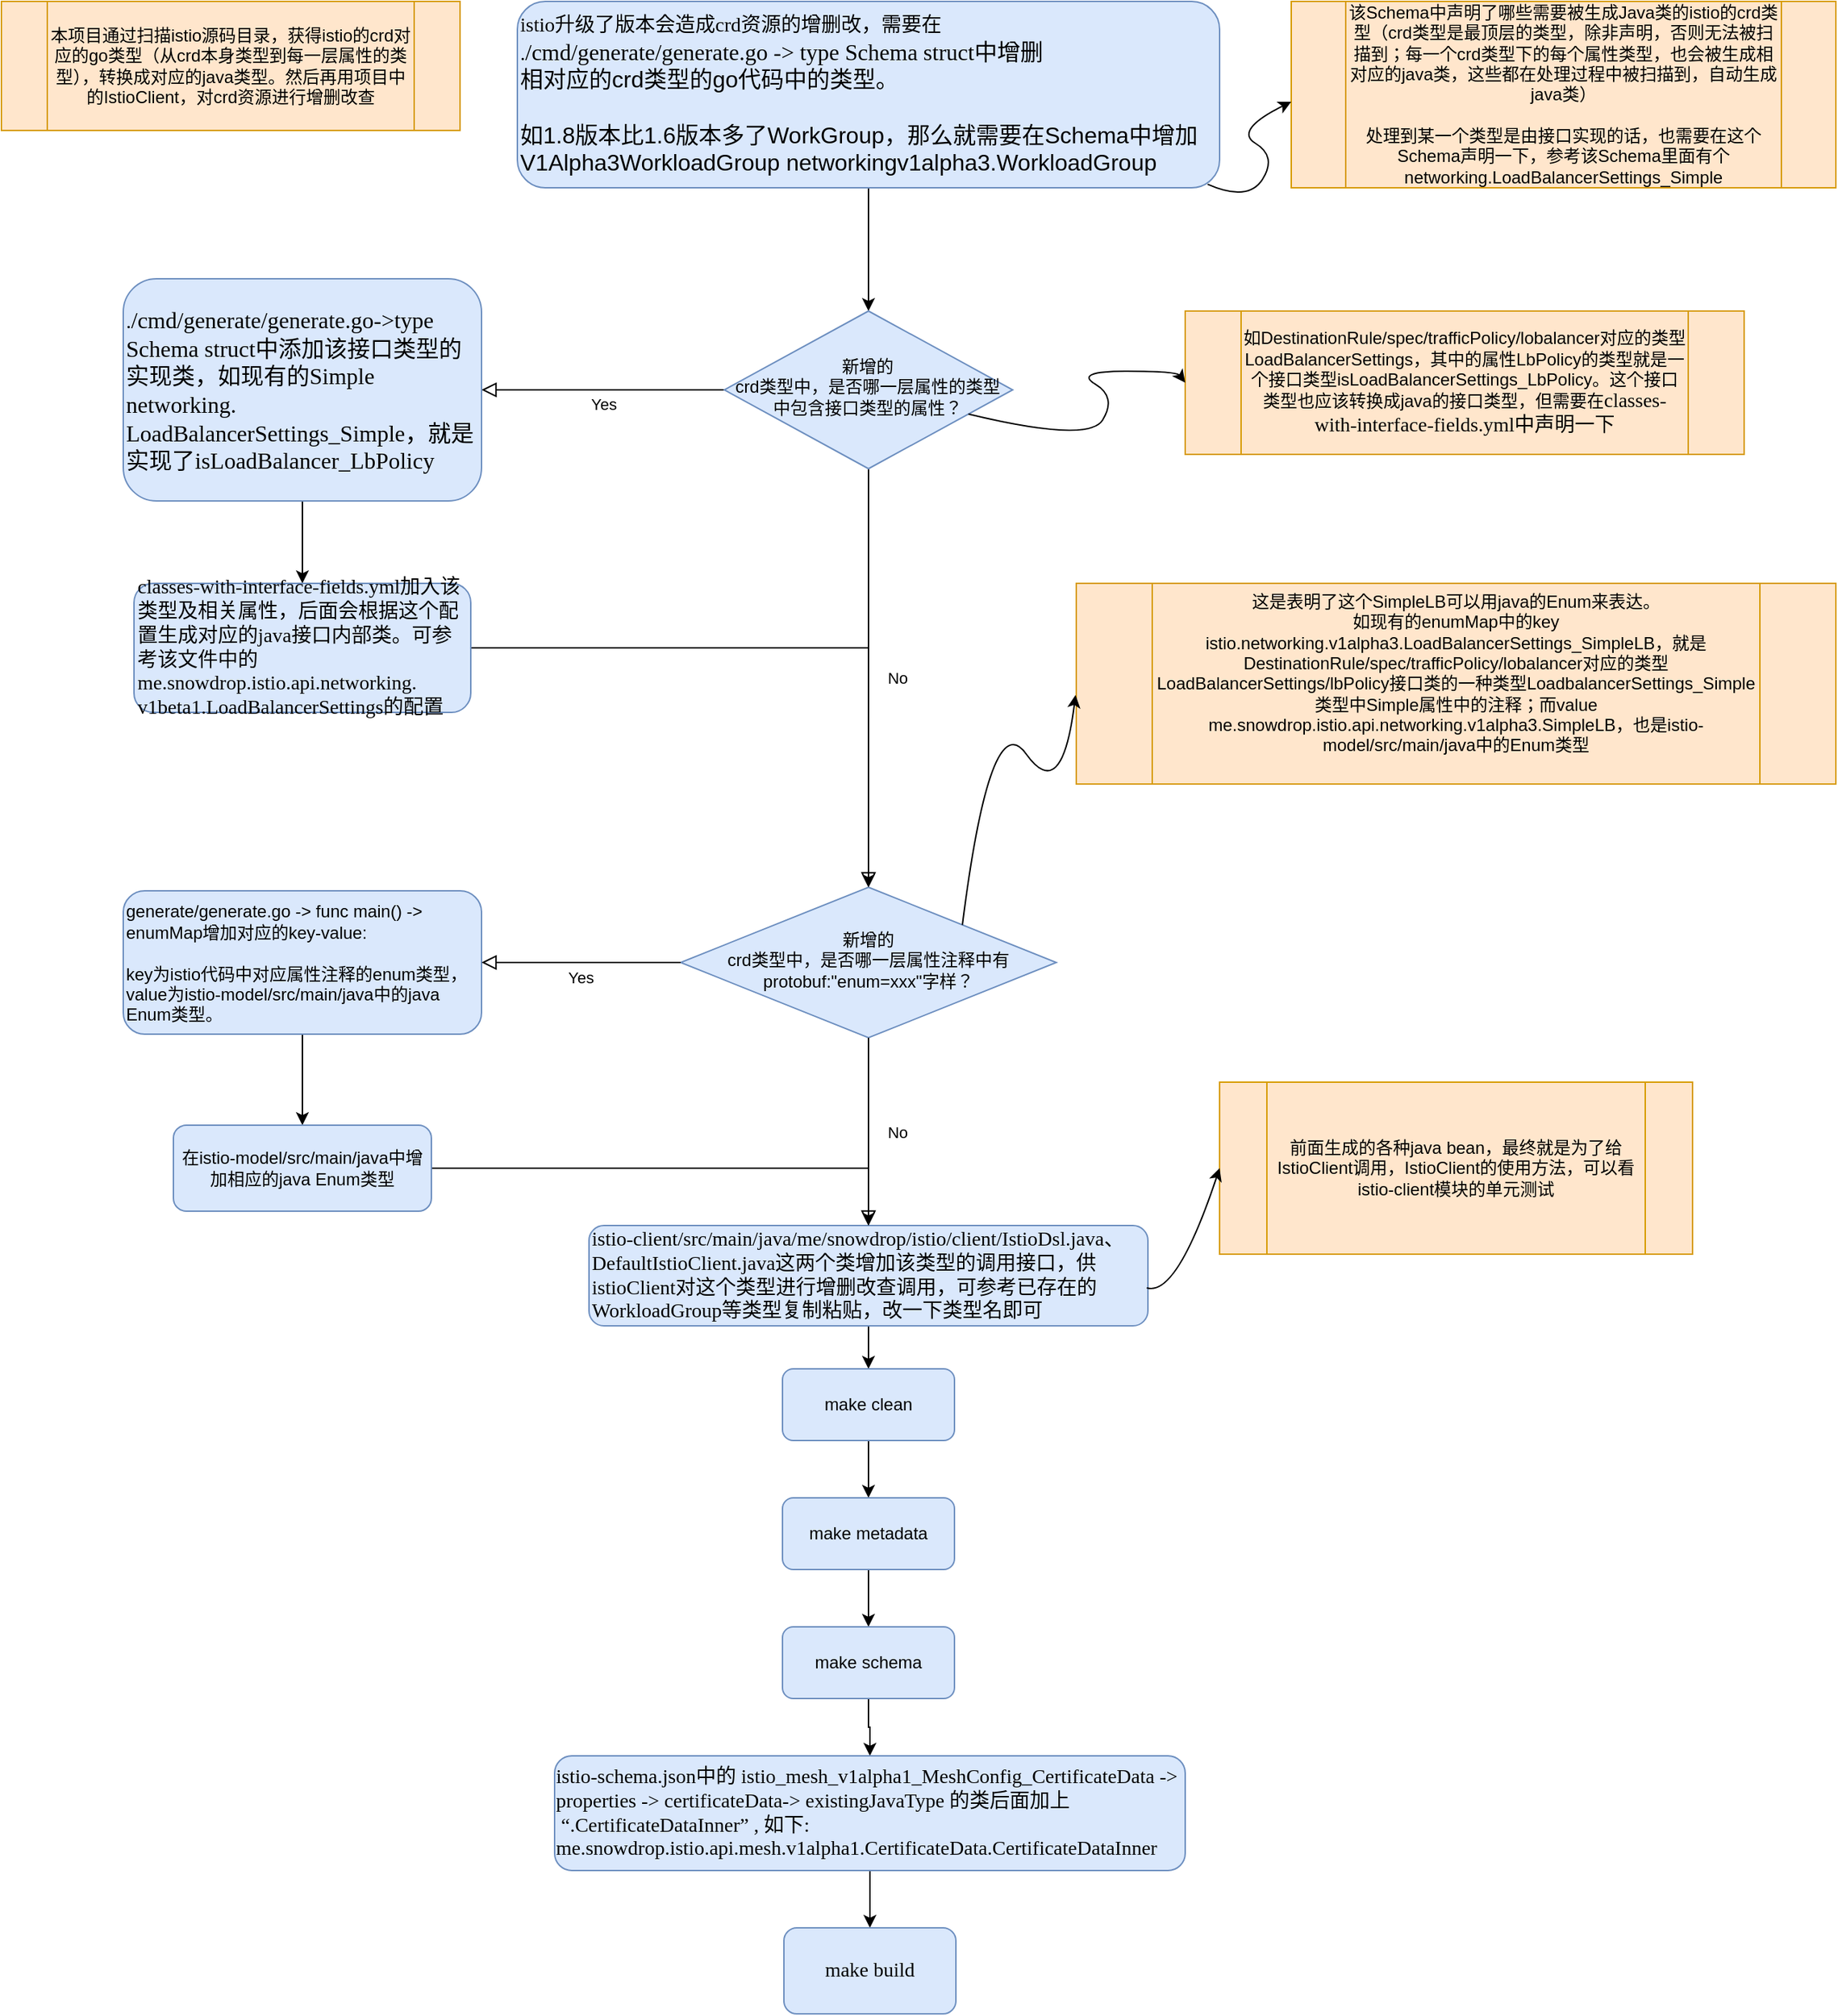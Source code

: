 <mxfile version="16.6.1" type="github">
  <diagram id="C5RBs43oDa-KdzZeNtuy" name="Page-1">
    <mxGraphModel dx="1340" dy="664" grid="1" gridSize="10" guides="1" tooltips="1" connect="1" arrows="1" fold="1" page="1" pageScale="1" pageWidth="827" pageHeight="1169" math="0" shadow="0">
      <root>
        <mxCell id="WIyWlLk6GJQsqaUBKTNV-0" />
        <mxCell id="WIyWlLk6GJQsqaUBKTNV-1" parent="WIyWlLk6GJQsqaUBKTNV-0" />
        <mxCell id="n0M99M0IcavylShIqUFS-0" style="edgeStyle=orthogonalEdgeStyle;rounded=0;orthogonalLoop=1;jettySize=auto;html=1;entryX=0.5;entryY=0;entryDx=0;entryDy=0;" edge="1" parent="WIyWlLk6GJQsqaUBKTNV-1" source="WIyWlLk6GJQsqaUBKTNV-3" target="WIyWlLk6GJQsqaUBKTNV-6">
          <mxGeometry relative="1" as="geometry" />
        </mxCell>
        <mxCell id="WIyWlLk6GJQsqaUBKTNV-3" value="&lt;p class=&quot;MsoNormal&quot; style=&quot;margin: 0pt 0pt 0.0pt ; font-family: &amp;#34;times new roman&amp;#34; ; font-size: 10.5pt&quot;&gt;istio升级了版本会造成crd资源的增删改，需要在&lt;/p&gt;&lt;p class=&quot;MsoNormal&quot; style=&quot;margin: 0pt 0pt 0.0pt ; font-family: &amp;#34;times new roman&amp;#34; ; font-size: 10.5pt&quot;&gt;&lt;span style=&quot;font-size: 10.5pt&quot;&gt;.&lt;/span&gt;&lt;span style=&quot;font-size: 12pt&quot;&gt;/cmd/generate/generate.go&lt;/span&gt;&lt;span style=&quot;font-size: 12pt&quot;&gt;&amp;nbsp;-&amp;gt; &lt;/span&gt;&lt;span style=&quot;font-size: 12pt&quot;&gt;type Schema struct&lt;/span&gt;&lt;span style=&quot;font-size: 12pt&quot;&gt;&lt;font face=&quot;宋体&quot;&gt;中增删&lt;/font&gt;&lt;/span&gt;&lt;/p&gt;&lt;span style=&quot;font-size: 12pt&quot;&gt;相对应的crd类型的go代码中的类型。&lt;br&gt;&lt;br&gt;如1.8版本比1.6版本多了WorkGroup，那么就需要在Schema中增加V1Alpha3WorkloadGroup networkingv1alpha3.WorkloadGroup&lt;/span&gt;&lt;span style=&quot;font-size: 16px&quot;&gt;&lt;br&gt;&lt;/span&gt;" style="rounded=1;whiteSpace=wrap;html=1;fontSize=12;glass=0;strokeWidth=1;shadow=0;align=left;fillColor=#dae8fc;strokeColor=#6c8ebf;" parent="WIyWlLk6GJQsqaUBKTNV-1" vertex="1">
          <mxGeometry x="490" y="20" width="490" height="130" as="geometry" />
        </mxCell>
        <mxCell id="WIyWlLk6GJQsqaUBKTNV-4" value="No" style="rounded=0;html=1;jettySize=auto;orthogonalLoop=1;fontSize=11;endArrow=block;endFill=0;endSize=8;strokeWidth=1;shadow=0;labelBackgroundColor=none;edgeStyle=orthogonalEdgeStyle;entryX=0.5;entryY=0;entryDx=0;entryDy=0;" parent="WIyWlLk6GJQsqaUBKTNV-1" source="WIyWlLk6GJQsqaUBKTNV-6" target="WIyWlLk6GJQsqaUBKTNV-10" edge="1">
          <mxGeometry y="20" relative="1" as="geometry">
            <mxPoint as="offset" />
            <mxPoint x="735.04" y="435" as="targetPoint" />
          </mxGeometry>
        </mxCell>
        <mxCell id="WIyWlLk6GJQsqaUBKTNV-5" value="Yes" style="edgeStyle=orthogonalEdgeStyle;rounded=0;html=1;jettySize=auto;orthogonalLoop=1;fontSize=11;endArrow=block;endFill=0;endSize=8;strokeWidth=1;shadow=0;labelBackgroundColor=none;" parent="WIyWlLk6GJQsqaUBKTNV-1" source="WIyWlLk6GJQsqaUBKTNV-6" target="WIyWlLk6GJQsqaUBKTNV-7" edge="1">
          <mxGeometry y="10" relative="1" as="geometry">
            <mxPoint as="offset" />
          </mxGeometry>
        </mxCell>
        <mxCell id="WIyWlLk6GJQsqaUBKTNV-6" value="新增的&lt;br&gt;crd类型中，是否哪一层属性的类型中包含接口类型的属性？" style="rhombus;whiteSpace=wrap;html=1;shadow=0;fontFamily=Helvetica;fontSize=12;align=center;strokeWidth=1;spacing=6;spacingTop=-4;fillColor=#dae8fc;strokeColor=#6c8ebf;" parent="WIyWlLk6GJQsqaUBKTNV-1" vertex="1">
          <mxGeometry x="634.38" y="236" width="201.25" height="110" as="geometry" />
        </mxCell>
        <mxCell id="rdsL-xD0S33hwiKFE4rl-8" value="" style="edgeStyle=orthogonalEdgeStyle;rounded=0;orthogonalLoop=1;jettySize=auto;html=1;" parent="WIyWlLk6GJQsqaUBKTNV-1" source="WIyWlLk6GJQsqaUBKTNV-7" target="WIyWlLk6GJQsqaUBKTNV-11" edge="1">
          <mxGeometry relative="1" as="geometry" />
        </mxCell>
        <mxCell id="WIyWlLk6GJQsqaUBKTNV-7" value="&lt;p class=&quot;MsoNormal&quot; style=&quot;margin: 0pt 0pt 0.0pt ; font-family: &amp;#34;times new roman&amp;#34; ; font-size: 10.5pt&quot;&gt;&lt;span style=&quot;font-size: 10.5pt&quot;&gt;.&lt;/span&gt;&lt;span style=&quot;font-size: 12pt&quot;&gt;/cmd/generate/generate.go&lt;/span&gt;&lt;span style=&quot;font-size: 12pt&quot;&gt;-&amp;gt;&lt;/span&gt;&lt;span style=&quot;font-size: 12pt&quot;&gt;type Schema struct&lt;/span&gt;&lt;span style=&quot;font-size: 12pt&quot;&gt;&lt;font face=&quot;宋体&quot;&gt;中添加该接口类型的实现类，如现有的Simple networking.&lt;/font&gt;&lt;/span&gt;&lt;/p&gt;&lt;span style=&quot;font-size: 16px&quot;&gt;LoadBalancerSettings_Simple，就是实现了isLoadBalancer_LbPolicy&lt;/span&gt;" style="rounded=1;whiteSpace=wrap;html=1;fontSize=12;glass=0;strokeWidth=1;shadow=0;fontFamily=宋体;align=left;fillColor=#dae8fc;strokeColor=#6c8ebf;" parent="WIyWlLk6GJQsqaUBKTNV-1" vertex="1">
          <mxGeometry x="215" y="213.5" width="250" height="155" as="geometry" />
        </mxCell>
        <mxCell id="WIyWlLk6GJQsqaUBKTNV-10" value="新增的&lt;br&gt;crd类型中，是否哪一层属性注释中有protobuf:&quot;enum=xxx&quot;字样？" style="rhombus;whiteSpace=wrap;html=1;shadow=0;fontFamily=Helvetica;fontSize=12;align=center;strokeWidth=1;spacing=6;spacingTop=-4;fillColor=#dae8fc;strokeColor=#6c8ebf;" parent="WIyWlLk6GJQsqaUBKTNV-1" vertex="1">
          <mxGeometry x="603.93" y="638" width="262.13" height="105" as="geometry" />
        </mxCell>
        <mxCell id="rdsL-xD0S33hwiKFE4rl-21" style="edgeStyle=orthogonalEdgeStyle;rounded=0;orthogonalLoop=1;jettySize=auto;html=1;entryX=0.5;entryY=0;entryDx=0;entryDy=0;" parent="WIyWlLk6GJQsqaUBKTNV-1" source="WIyWlLk6GJQsqaUBKTNV-11" target="WIyWlLk6GJQsqaUBKTNV-10" edge="1">
          <mxGeometry relative="1" as="geometry">
            <mxPoint x="682" y="465" as="targetPoint" />
          </mxGeometry>
        </mxCell>
        <mxCell id="WIyWlLk6GJQsqaUBKTNV-11" value="&lt;p class=&quot;MsoNormal&quot; style=&quot;margin: 0pt 0pt 0.0pt ; font-family: &amp;#34;calibri&amp;#34; ; font-size: 10.5pt&quot;&gt;&lt;span style=&quot;font-size: 10.5pt&quot;&gt;classes-with-interface-fields.yml加入该类型及相关属性，后面会根据这个配置生成对应的java接口内部类。可参考该文件中的me.snowdrop.istio.api.networking.&lt;/span&gt;&lt;/p&gt;&lt;p class=&quot;MsoNormal&quot; style=&quot;margin: 0pt 0pt 0.0pt ; font-family: &amp;#34;calibri&amp;#34; ; font-size: 10.5pt&quot;&gt;&lt;span style=&quot;font-size: 10.5pt&quot;&gt;v1beta1.LoadBalancerSettings的配置&lt;/span&gt;&lt;/p&gt;" style="rounded=1;whiteSpace=wrap;html=1;fontSize=12;glass=0;strokeWidth=1;shadow=0;align=left;fillColor=#dae8fc;strokeColor=#6c8ebf;" parent="WIyWlLk6GJQsqaUBKTNV-1" vertex="1">
          <mxGeometry x="222.5" y="426" width="235" height="90" as="geometry" />
        </mxCell>
        <mxCell id="rdsL-xD0S33hwiKFE4rl-1" value="该Schema中声明了哪些需要被生成Java类的istio的crd类型（crd类型是最顶层的类型，除非声明，否则无法被扫描到；每一个crd类型下的每个属性类型，也会被生成相对应的java类，这些都在处理过程中被扫描到，自动生成java类）&lt;br&gt;&lt;br&gt;处理到某一个类型是由接口实现的话，也需要在这个Schema声明一下，参考该Schema里面有个networking.LoadBalancerSettings_Simple" style="shape=process;whiteSpace=wrap;html=1;backgroundOutline=1;fillColor=#ffe6cc;strokeColor=#d79b00;" parent="WIyWlLk6GJQsqaUBKTNV-1" vertex="1">
          <mxGeometry x="1030" y="20" width="380" height="130" as="geometry" />
        </mxCell>
        <mxCell id="n0M99M0IcavylShIqUFS-13" style="edgeStyle=orthogonalEdgeStyle;rounded=0;orthogonalLoop=1;jettySize=auto;html=1;" edge="1" parent="WIyWlLk6GJQsqaUBKTNV-1" source="rdsL-xD0S33hwiKFE4rl-6" target="rdsL-xD0S33hwiKFE4rl-12">
          <mxGeometry relative="1" as="geometry" />
        </mxCell>
        <mxCell id="rdsL-xD0S33hwiKFE4rl-6" value="&lt;p class=&quot;MsoNormal&quot; style=&quot;margin: 0pt 0pt 0.0pt&quot;&gt;&lt;font face=&quot;times new roman&quot;&gt;&lt;span style=&quot;font-size: 14px&quot;&gt;istio-client/src/main/java/me/snowdrop/istio/client/IstioDsl.java、DefaultIstioClient.java这两个类增加该类型的调用接口，供istioClient对这个类型进行增删改查调用，可参考已存在的WorkloadGroup等类型复制粘贴，改一下类型名即可&lt;/span&gt;&lt;/font&gt;&lt;br&gt;&lt;/p&gt;" style="rounded=1;whiteSpace=wrap;html=1;fontSize=12;glass=0;strokeWidth=1;shadow=0;fontFamily=宋体;align=left;fillColor=#dae8fc;strokeColor=#6c8ebf;" parent="WIyWlLk6GJQsqaUBKTNV-1" vertex="1">
          <mxGeometry x="539.99" y="874" width="390" height="70" as="geometry" />
        </mxCell>
        <mxCell id="rdsL-xD0S33hwiKFE4rl-11" style="edgeStyle=orthogonalEdgeStyle;rounded=0;orthogonalLoop=1;jettySize=auto;html=1;entryX=0.5;entryY=0;entryDx=0;entryDy=0;" parent="WIyWlLk6GJQsqaUBKTNV-1" source="rdsL-xD0S33hwiKFE4rl-9" target="rdsL-xD0S33hwiKFE4rl-10" edge="1">
          <mxGeometry relative="1" as="geometry" />
        </mxCell>
        <mxCell id="rdsL-xD0S33hwiKFE4rl-9" value="generate/generate.go -&amp;gt; func main() -&amp;gt; enumMap增加对应的key-value: &lt;br&gt;&lt;br&gt;key为istio代码中对应属性注释的enum类型，value为istio-model/src/main/java中的java Enum类型。" style="rounded=1;whiteSpace=wrap;html=1;align=left;fillColor=#dae8fc;strokeColor=#6c8ebf;" parent="WIyWlLk6GJQsqaUBKTNV-1" vertex="1">
          <mxGeometry x="215" y="640.5" width="250" height="100" as="geometry" />
        </mxCell>
        <mxCell id="n0M99M0IcavylShIqUFS-15" style="edgeStyle=orthogonalEdgeStyle;rounded=0;orthogonalLoop=1;jettySize=auto;html=1;entryX=0.5;entryY=0;entryDx=0;entryDy=0;" edge="1" parent="WIyWlLk6GJQsqaUBKTNV-1" source="rdsL-xD0S33hwiKFE4rl-10" target="rdsL-xD0S33hwiKFE4rl-6">
          <mxGeometry relative="1" as="geometry" />
        </mxCell>
        <mxCell id="rdsL-xD0S33hwiKFE4rl-10" value="在istio-model/src/main/java中增加相应的java Enum类型" style="rounded=1;whiteSpace=wrap;html=1;fillColor=#dae8fc;strokeColor=#6c8ebf;" parent="WIyWlLk6GJQsqaUBKTNV-1" vertex="1">
          <mxGeometry x="250" y="804" width="180" height="60" as="geometry" />
        </mxCell>
        <mxCell id="rdsL-xD0S33hwiKFE4rl-14" value="" style="edgeStyle=orthogonalEdgeStyle;rounded=0;orthogonalLoop=1;jettySize=auto;html=1;" parent="WIyWlLk6GJQsqaUBKTNV-1" source="rdsL-xD0S33hwiKFE4rl-12" target="rdsL-xD0S33hwiKFE4rl-13" edge="1">
          <mxGeometry relative="1" as="geometry" />
        </mxCell>
        <mxCell id="rdsL-xD0S33hwiKFE4rl-12" value="make clean" style="rounded=1;whiteSpace=wrap;html=1;fillColor=#dae8fc;strokeColor=#6c8ebf;" parent="WIyWlLk6GJQsqaUBKTNV-1" vertex="1">
          <mxGeometry x="675" y="974" width="120" height="50" as="geometry" />
        </mxCell>
        <mxCell id="rdsL-xD0S33hwiKFE4rl-16" value="" style="edgeStyle=orthogonalEdgeStyle;rounded=0;orthogonalLoop=1;jettySize=auto;html=1;" parent="WIyWlLk6GJQsqaUBKTNV-1" source="rdsL-xD0S33hwiKFE4rl-13" target="rdsL-xD0S33hwiKFE4rl-15" edge="1">
          <mxGeometry relative="1" as="geometry" />
        </mxCell>
        <mxCell id="rdsL-xD0S33hwiKFE4rl-13" value="make metadata" style="rounded=1;whiteSpace=wrap;html=1;fillColor=#dae8fc;strokeColor=#6c8ebf;" parent="WIyWlLk6GJQsqaUBKTNV-1" vertex="1">
          <mxGeometry x="674.99" y="1064" width="120" height="50" as="geometry" />
        </mxCell>
        <mxCell id="rdsL-xD0S33hwiKFE4rl-18" value="" style="edgeStyle=orthogonalEdgeStyle;rounded=0;orthogonalLoop=1;jettySize=auto;html=1;" parent="WIyWlLk6GJQsqaUBKTNV-1" source="rdsL-xD0S33hwiKFE4rl-15" target="rdsL-xD0S33hwiKFE4rl-17" edge="1">
          <mxGeometry relative="1" as="geometry" />
        </mxCell>
        <mxCell id="rdsL-xD0S33hwiKFE4rl-15" value="make schema" style="whiteSpace=wrap;html=1;rounded=1;fillColor=#dae8fc;strokeColor=#6c8ebf;" parent="WIyWlLk6GJQsqaUBKTNV-1" vertex="1">
          <mxGeometry x="674.99" y="1154" width="120" height="50" as="geometry" />
        </mxCell>
        <mxCell id="rdsL-xD0S33hwiKFE4rl-20" value="" style="edgeStyle=orthogonalEdgeStyle;rounded=0;orthogonalLoop=1;jettySize=auto;html=1;" parent="WIyWlLk6GJQsqaUBKTNV-1" source="rdsL-xD0S33hwiKFE4rl-17" target="rdsL-xD0S33hwiKFE4rl-19" edge="1">
          <mxGeometry relative="1" as="geometry" />
        </mxCell>
        <mxCell id="rdsL-xD0S33hwiKFE4rl-17" value="&lt;p class=&quot;MsoNormal&quot; style=&quot;margin: 0pt 0pt 0.0pt ; text-align: left ; font-family: &amp;#34;calibri&amp;#34; ; font-size: 10.5pt&quot;&gt;&lt;span style=&quot;font-size: 10.5pt&quot;&gt;istio-schema.json&lt;font face=&quot;宋体&quot;&gt;中的 &lt;/font&gt;&lt;font face=&quot;Calibri&quot;&gt;istio_mesh_v1alpha1_MeshConfig_CertificateData -&amp;gt; properties -&amp;gt; certificateData-&amp;gt; existingJavaType &lt;/font&gt;&lt;/span&gt;&lt;span style=&quot;font-size: 10.5pt&quot;&gt;&lt;font face=&quot;宋体&quot;&gt;的&lt;/font&gt;&lt;/span&gt;&lt;span style=&quot;font-size: 10.5pt&quot;&gt;&lt;font face=&quot;宋体&quot;&gt;类后面加上&lt;/font&gt; &amp;nbsp;“&lt;font face=&quot;Calibri&quot;&gt;.CertificateDataInner&lt;/font&gt;&lt;font face=&quot;宋体&quot;&gt;” &lt;/font&gt;&lt;font face=&quot;Calibri&quot;&gt;, &lt;/font&gt;&lt;font face=&quot;宋体&quot;&gt;如下&lt;/font&gt;&lt;font face=&quot;Calibri&quot;&gt;: me.snowdrop.istio.api.mesh.v1alpha1.CertificateData.CertificateDataInner&lt;/font&gt;&lt;/span&gt;&lt;span style=&quot;font-size: 10.5pt&quot;&gt;&lt;/span&gt;&lt;/p&gt;" style="whiteSpace=wrap;html=1;rounded=1;fillColor=#dae8fc;strokeColor=#6c8ebf;" parent="WIyWlLk6GJQsqaUBKTNV-1" vertex="1">
          <mxGeometry x="516" y="1244" width="440" height="80" as="geometry" />
        </mxCell>
        <mxCell id="rdsL-xD0S33hwiKFE4rl-19" value="&lt;p class=&quot;MsoNormal&quot; style=&quot;margin: 0pt 0pt 0.0pt ; text-align: justify ; font-family: &amp;#34;calibri&amp;#34; ; font-size: 10.5pt&quot;&gt;&lt;span style=&quot;font-size: 10.5pt&quot;&gt;make &lt;/span&gt;&lt;span style=&quot;font-size: 10.5pt&quot;&gt;build&lt;/span&gt;&lt;span style=&quot;font-size: 10.5pt&quot;&gt;&lt;/span&gt;&lt;/p&gt;" style="whiteSpace=wrap;html=1;rounded=1;fillColor=#dae8fc;strokeColor=#6c8ebf;" parent="WIyWlLk6GJQsqaUBKTNV-1" vertex="1">
          <mxGeometry x="676" y="1364" width="120" height="60" as="geometry" />
        </mxCell>
        <mxCell id="rdsL-xD0S33hwiKFE4rl-26" value="本项目通过扫描istio源码目录，获得istio的crd对应的go类型（从crd本身类型到每一层属性的类型），转换成对应的java类型。然后再用项目中的IstioClient，对crd资源进行增删改查" style="shape=process;whiteSpace=wrap;html=1;backgroundOutline=1;fillColor=#ffe6cc;strokeColor=#d79b00;" parent="WIyWlLk6GJQsqaUBKTNV-1" vertex="1">
          <mxGeometry x="130" y="20" width="320" height="90" as="geometry" />
        </mxCell>
        <mxCell id="n0M99M0IcavylShIqUFS-4" value="&lt;span&gt;如DestinationRule/spec/trafficPolicy/lobalancer对应的类型LoadBalancerSettings，其中的属性LbPolicy的类型就是一个接口类型isLoadBalancerSettings_LbPolicy。这个接口类型也应该转换成java的接口类型，但需要在&lt;/span&gt;&lt;span style=&quot;font-family: &amp;#34;calibri&amp;#34; ; font-size: 14px ; text-align: left&quot;&gt;classes-with-interface-fields.yml中声明一下&lt;/span&gt;" style="shape=process;whiteSpace=wrap;html=1;backgroundOutline=1;fillColor=#ffe6cc;strokeColor=#d79b00;" vertex="1" parent="WIyWlLk6GJQsqaUBKTNV-1">
          <mxGeometry x="956" y="236" width="390" height="100" as="geometry" />
        </mxCell>
        <mxCell id="n0M99M0IcavylShIqUFS-5" value="这是表明了这个SimpleLB可以用java的Enum来表达。&lt;span&gt;&lt;br&gt;&lt;/span&gt;&lt;span style=&quot;text-align: left&quot;&gt;如现有的enumMap中的key istio.networking.v1alpha3.LoadBalancerSettings_SimpleLB，就是&lt;/span&gt;&lt;br style=&quot;text-align: left&quot;&gt;DestinationRule/spec/trafficPolicy/lobalancer对应的类型LoadBalancerSettings/lbPolicy接口类的一种类型LoadbalancerSettings_Simple&lt;span style=&quot;text-align: left&quot;&gt;类型中Simple属性中的注释；而value me.snowdrop.istio.api.networking.v1alpha3.SimpleLB，也是istio-model/src/main/java中的Enum类型&lt;/span&gt;&lt;span&gt;&lt;br&gt;&lt;/span&gt;&lt;span&gt;&lt;br&gt;&lt;/span&gt;" style="shape=process;whiteSpace=wrap;html=1;backgroundOutline=1;align=center;labelPosition=center;verticalLabelPosition=middle;verticalAlign=middle;fillColor=#ffe6cc;strokeColor=#d79b00;" vertex="1" parent="WIyWlLk6GJQsqaUBKTNV-1">
          <mxGeometry x="880" y="426" width="530" height="140" as="geometry" />
        </mxCell>
        <mxCell id="n0M99M0IcavylShIqUFS-10" value="No" style="rounded=0;html=1;jettySize=auto;orthogonalLoop=1;fontSize=11;endArrow=block;endFill=0;endSize=8;strokeWidth=1;shadow=0;labelBackgroundColor=none;edgeStyle=orthogonalEdgeStyle;entryX=0.5;entryY=0;entryDx=0;entryDy=0;exitX=0.5;exitY=1;exitDx=0;exitDy=0;" edge="1" parent="WIyWlLk6GJQsqaUBKTNV-1" source="WIyWlLk6GJQsqaUBKTNV-10" target="rdsL-xD0S33hwiKFE4rl-6">
          <mxGeometry y="20" relative="1" as="geometry">
            <mxPoint as="offset" />
            <mxPoint x="740" y="774" as="sourcePoint" />
            <mxPoint x="742" y="774" as="targetPoint" />
          </mxGeometry>
        </mxCell>
        <mxCell id="n0M99M0IcavylShIqUFS-14" value="Yes" style="edgeStyle=orthogonalEdgeStyle;rounded=0;html=1;jettySize=auto;orthogonalLoop=1;fontSize=11;endArrow=block;endFill=0;endSize=8;strokeWidth=1;shadow=0;labelBackgroundColor=none;exitX=0;exitY=0.5;exitDx=0;exitDy=0;entryX=1;entryY=0.5;entryDx=0;entryDy=0;" edge="1" parent="WIyWlLk6GJQsqaUBKTNV-1" source="WIyWlLk6GJQsqaUBKTNV-10" target="rdsL-xD0S33hwiKFE4rl-9">
          <mxGeometry y="10" relative="1" as="geometry">
            <mxPoint as="offset" />
            <mxPoint x="580" y="644" as="sourcePoint" />
            <mxPoint x="540" y="690" as="targetPoint" />
          </mxGeometry>
        </mxCell>
        <mxCell id="n0M99M0IcavylShIqUFS-16" value="" style="curved=1;endArrow=classic;html=1;rounded=0;entryX=-0.001;entryY=0.556;entryDx=0;entryDy=0;entryPerimeter=0;exitX=1;exitY=0;exitDx=0;exitDy=0;" edge="1" parent="WIyWlLk6GJQsqaUBKTNV-1" source="WIyWlLk6GJQsqaUBKTNV-10" target="n0M99M0IcavylShIqUFS-5">
          <mxGeometry width="50" height="50" relative="1" as="geometry">
            <mxPoint x="890" y="730" as="sourcePoint" />
            <mxPoint x="940" y="680" as="targetPoint" />
            <Array as="points">
              <mxPoint x="820" y="510" />
              <mxPoint x="870" y="580" />
            </Array>
          </mxGeometry>
        </mxCell>
        <mxCell id="n0M99M0IcavylShIqUFS-18" value="" style="curved=1;endArrow=classic;html=1;rounded=0;exitX=0.983;exitY=0.981;exitDx=0;exitDy=0;exitPerimeter=0;" edge="1" parent="WIyWlLk6GJQsqaUBKTNV-1" source="WIyWlLk6GJQsqaUBKTNV-3">
          <mxGeometry width="50" height="50" relative="1" as="geometry">
            <mxPoint x="1030" y="140" as="sourcePoint" />
            <mxPoint x="1030" y="90" as="targetPoint" />
            <Array as="points">
              <mxPoint x="1000" y="160" />
              <mxPoint x="1020" y="128" />
              <mxPoint x="990" y="110" />
              <mxPoint x="1030" y="90" />
            </Array>
          </mxGeometry>
        </mxCell>
        <mxCell id="n0M99M0IcavylShIqUFS-19" value="" style="curved=1;endArrow=classic;html=1;rounded=0;entryX=0;entryY=0.5;entryDx=0;entryDy=0;" edge="1" parent="WIyWlLk6GJQsqaUBKTNV-1" source="WIyWlLk6GJQsqaUBKTNV-6" target="n0M99M0IcavylShIqUFS-4">
          <mxGeometry width="50" height="50" relative="1" as="geometry">
            <mxPoint x="860" y="296" as="sourcePoint" />
            <mxPoint x="918.33" y="258.09" as="targetPoint" />
            <Array as="points">
              <mxPoint x="888.33" y="328.09" />
              <mxPoint x="908.33" y="296.09" />
              <mxPoint x="878.33" y="278.09" />
              <mxPoint x="950" y="278" />
            </Array>
          </mxGeometry>
        </mxCell>
        <mxCell id="n0M99M0IcavylShIqUFS-20" value="前面生成的各种java bean，最终就是为了给IstioClient调用，IstioClient的使用方法，可以看istio-client模块的单元测试" style="shape=process;whiteSpace=wrap;html=1;backgroundOutline=1;fillColor=#ffe6cc;strokeColor=#d79b00;" vertex="1" parent="WIyWlLk6GJQsqaUBKTNV-1">
          <mxGeometry x="980" y="774" width="330" height="120" as="geometry" />
        </mxCell>
        <mxCell id="n0M99M0IcavylShIqUFS-21" value="" style="curved=1;endArrow=classic;html=1;rounded=0;entryX=0;entryY=0.5;entryDx=0;entryDy=0;exitX=0.998;exitY=0.621;exitDx=0;exitDy=0;exitPerimeter=0;" edge="1" parent="WIyWlLk6GJQsqaUBKTNV-1" source="rdsL-xD0S33hwiKFE4rl-6" target="n0M99M0IcavylShIqUFS-20">
          <mxGeometry width="50" height="50" relative="1" as="geometry">
            <mxPoint x="950" y="884" as="sourcePoint" />
            <mxPoint x="1028.943" y="781.59" as="targetPoint" />
            <Array as="points">
              <mxPoint x="950" y="924" />
            </Array>
          </mxGeometry>
        </mxCell>
      </root>
    </mxGraphModel>
  </diagram>
</mxfile>
